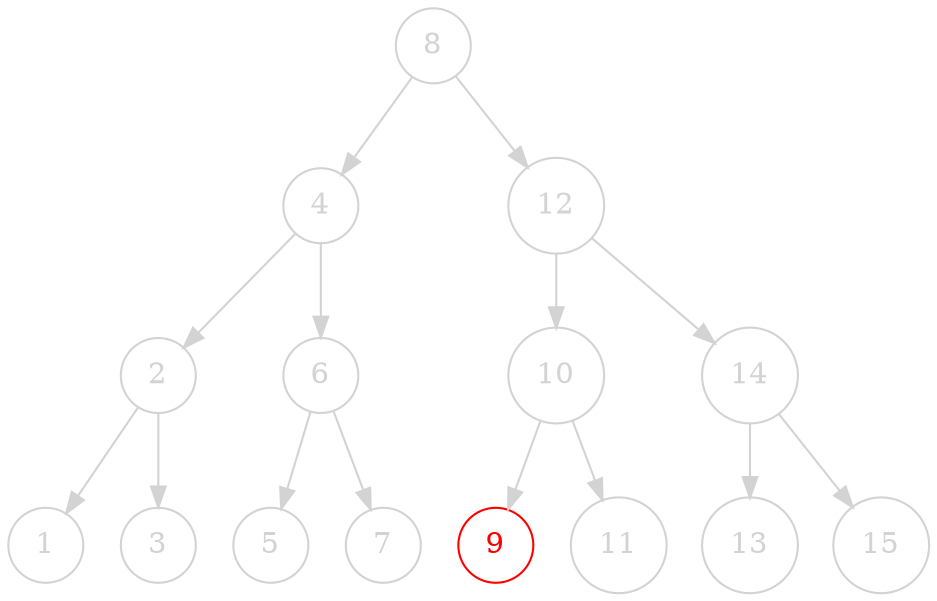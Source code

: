 digraph G {
    splines="FALSE";
    bgcolor="transparent";

    /* Entities */
    N1  [label="1", shape="circle", color="lightgrey", fontcolor="lightgrey"]
    N2  [label="2", shape="circle", color="lightgrey", fontcolor="lightgrey"]
    N3  [label="3", shape="circle", color="lightgrey", fontcolor="lightgrey"]
    N4  [label="4", shape="circle", color="lightgrey", fontcolor="lightgrey"]
    N5  [label="5", shape="circle", color="lightgrey", fontcolor="lightgrey"]
    N6  [label="6", shape="circle", color="lightgrey", fontcolor="lightgrey"]
    N7  [label="7", shape="circle", color="lightgrey", fontcolor="lightgrey"]
    N8  [label="8", shape="circle", color="lightgrey", fontcolor="lightgrey"]
    N9  [label="9", shape="circle", color="red", fontcolor="red"]
    N10 [label="10", shape="circle", color="lightgrey", fontcolor="lightgrey"]
    N11 [label="11", shape="circle", color="lightgrey", fontcolor="lightgrey"]
    N12 [label="12", shape="circle", color="lightgrey", fontcolor="lightgrey"]
    N13 [label="13", shape="circle", color="lightgrey", fontcolor="lightgrey"]
    N14 [label="14", shape="circle", color="lightgrey", fontcolor="lightgrey"]
    N15 [label="15", shape="circle", color="lightgrey", fontcolor="lightgrey"]
    
    /* Relationships */
    N8 -> N4   [color="lightgrey", fontcolor="lightgrey"]
    N8 -> N12  [color="lightgrey", fontcolor="lightgrey"]

    N4 -> N2   [color="lightgrey", fontcolor="lightgrey"]
    N4 -> N6   [color="lightgrey", fontcolor="lightgrey"]

    N12 -> N10 [color="lightgrey", fontcolor="lightgrey"]
    N12 -> N14 [color="lightgrey", fontcolor="lightgrey"]

    N2 -> N1   [color="lightgrey", fontcolor="lightgrey"]
    N2 -> N3   [color="lightgrey", fontcolor="lightgrey"]

    N6 -> N5   [color="lightgrey", fontcolor="lightgrey"]
    N6 -> N7   [color="lightgrey", fontcolor="lightgrey"]

    N10 -> N9  [color="lightgrey", fontcolor="lightgrey"]
    N10 -> N11 [color="lightgrey", fontcolor="lightgrey"]

    N14 -> N13 [color="lightgrey", fontcolor="lightgrey"]
    N14 -> N15 [color="lightgrey", fontcolor="lightgrey"]

    /* Ranks */
    { rank=same; };
}